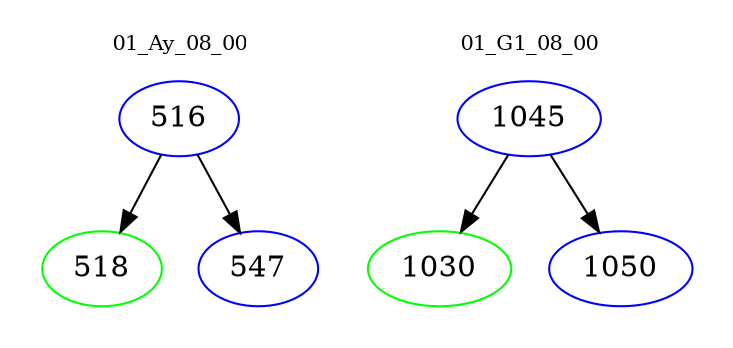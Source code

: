 digraph{
subgraph cluster_0 {
color = white
label = "01_Ay_08_00";
fontsize=10;
T0_516 [label="516", color="blue"]
T0_516 -> T0_518 [color="black"]
T0_518 [label="518", color="green"]
T0_516 -> T0_547 [color="black"]
T0_547 [label="547", color="blue"]
}
subgraph cluster_1 {
color = white
label = "01_G1_08_00";
fontsize=10;
T1_1045 [label="1045", color="blue"]
T1_1045 -> T1_1030 [color="black"]
T1_1030 [label="1030", color="green"]
T1_1045 -> T1_1050 [color="black"]
T1_1050 [label="1050", color="blue"]
}
}
